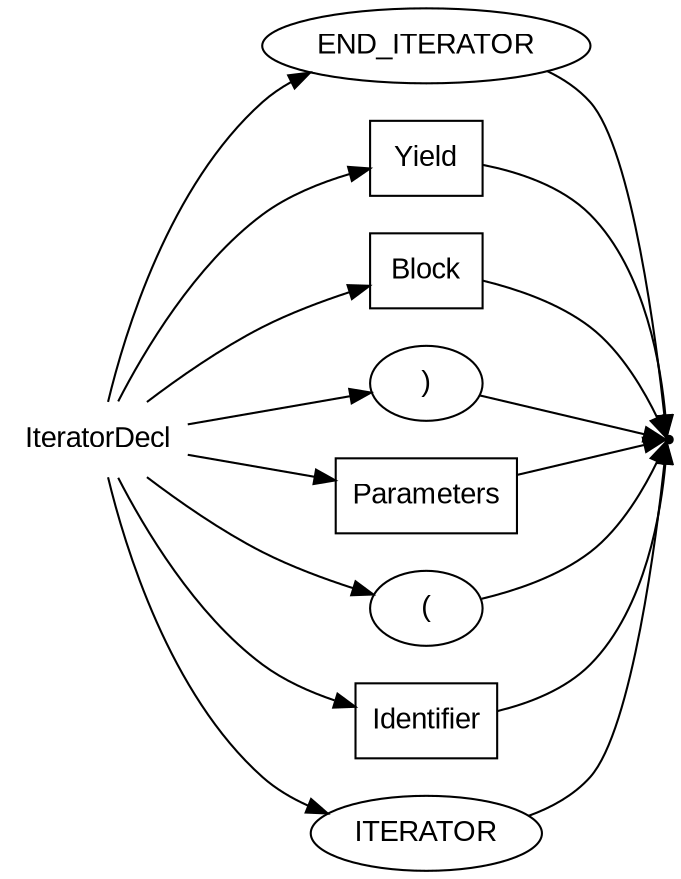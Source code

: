 digraph ITERATORDECL {
  rankdir=LR;
  node [fontname="Arial"];
  start [label="IteratorDecl" shape=plaintext];
  end [label="" shape=point];
  A [label="END_ITERATOR" shape=oval];
  B [label="Yield" shape=box];
  C [label="Block" shape=box];
  D [label=")" shape=oval];
  E [label="Parameters" shape=box];
  F [label="(" shape=oval];
  G [label="Identifier" shape=box];
  H [label="ITERATOR" shape=oval];
  start -> H;
  start -> G;
  start -> F;
  start -> E;
  start -> D;
  start -> C;
  start -> B;
  start -> A;
  A -> end;
  B -> end;
  C -> end;
  D -> end;
  E -> end;
  F -> end;
  G -> end;
  H -> end;
}
